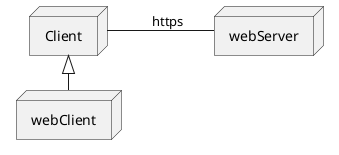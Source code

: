 @startuml

left to right direction
node Client
node webClient
node webServer

Client <|-right- webClient
Client -- webServer : https

newpage

package Deploy{
    node Client
    node webClient
    node webServer

    Client <|-down- webClient
    Client -right- webServer : https
}

component c.browser as "browser"
component api.wsmcbl as "API wsmcbl"
component c.dataBaseServer as "dataBaseServer"
component c.webServer as "webServer"

webServer *--> c.webServer
webClient *--> c.browser
webServer *--> api.wsmcbl
webServer *--> c.dataBaseServer

c.browser ..> c.webServer : <<use>>
c.webServer .right.> api.wsmcbl : <<use>>
api.wsmcbl .right.> c.dataBaseServer : <<use>>

@enduml